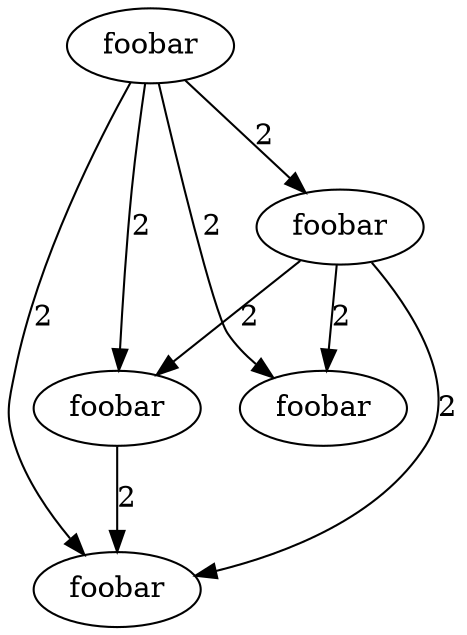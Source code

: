 digraph {
0 [color="black" label="foobar"];
1 [color="black" label="foobar"];
2 [color="black" label="foobar"];
3 [color="black" label="foobar"];
4 [color="black" label="foobar"];
0 -> 1 [color="black" label="2" arrowhead="normal"];
0 -> 2 [color="black" label="2" arrowhead="normal"];
0 -> 3 [color="black" label="2" arrowhead="normal"];
0 -> 4 [color="black" label="2" arrowhead="normal"];
1 -> 2 [color="black" label="2" arrowhead="normal"];
1 -> 3 [color="black" label="2" arrowhead="normal"];
1 -> 4 [color="black" label="2" arrowhead="normal"];
2 -> 3 [color="black" label="2" arrowhead="normal"];
}
